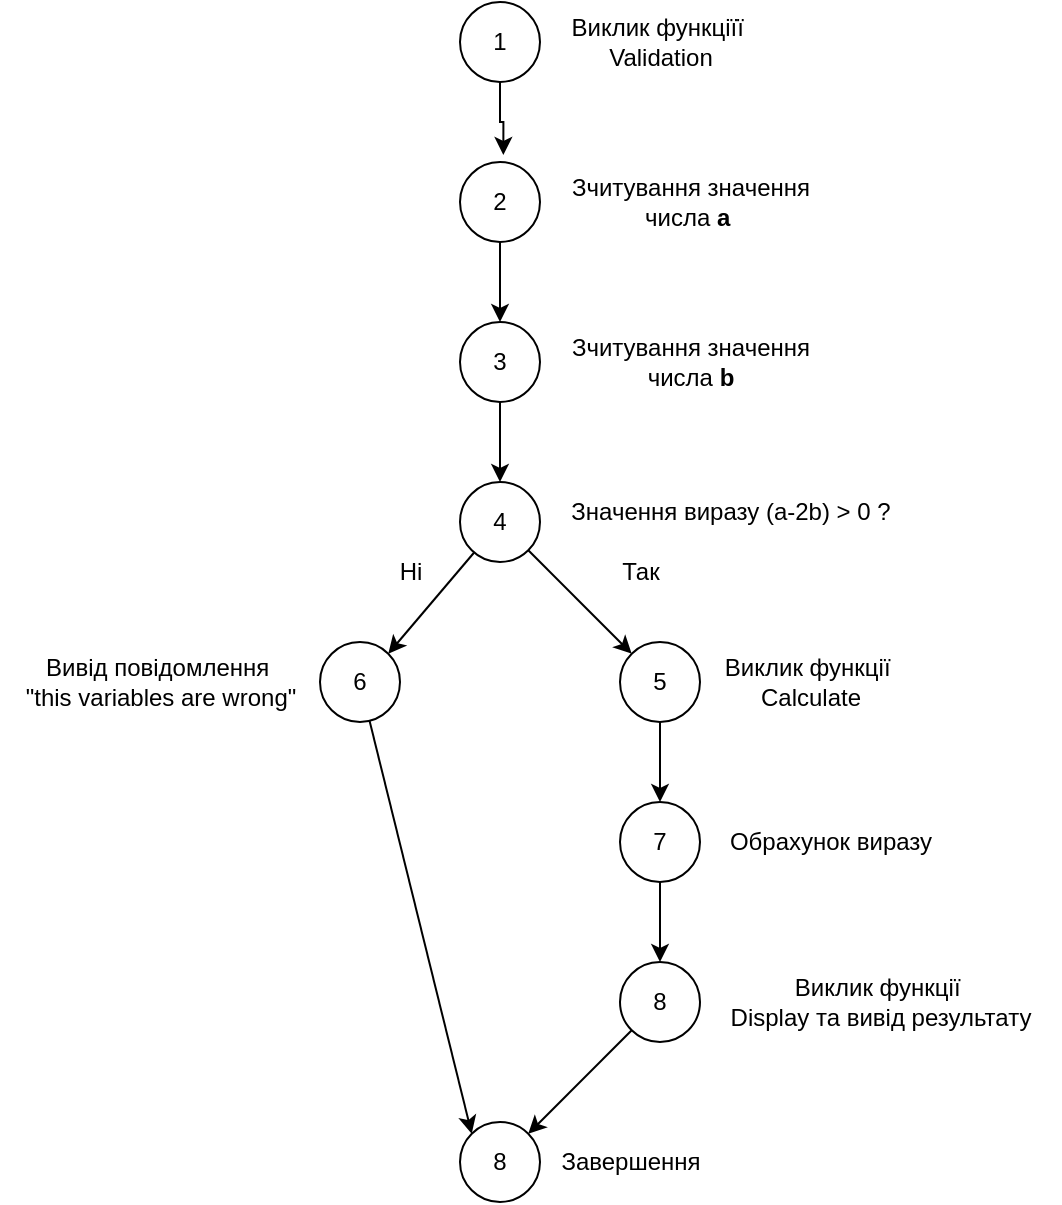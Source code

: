 <mxfile version="21.1.0" type="device">
  <diagram name="Страница 1" id="Y4JjuIU_WUD1opwg5xz9">
    <mxGraphModel dx="588" dy="361" grid="1" gridSize="10" guides="1" tooltips="1" connect="1" arrows="1" fold="1" page="1" pageScale="1" pageWidth="827" pageHeight="1169" math="0" shadow="0">
      <root>
        <mxCell id="0" />
        <mxCell id="1" parent="0" />
        <mxCell id="swO4v4rbnLAkL5PbUMj3-28" style="edgeStyle=orthogonalEdgeStyle;rounded=0;orthogonalLoop=1;jettySize=auto;html=1;entryX=0.542;entryY=-0.088;entryDx=0;entryDy=0;entryPerimeter=0;" edge="1" parent="1" source="swO4v4rbnLAkL5PbUMj3-1" target="swO4v4rbnLAkL5PbUMj3-3">
          <mxGeometry relative="1" as="geometry" />
        </mxCell>
        <mxCell id="swO4v4rbnLAkL5PbUMj3-1" value="1" style="ellipse;whiteSpace=wrap;html=1;aspect=fixed;" vertex="1" parent="1">
          <mxGeometry x="360" y="40" width="40" height="40" as="geometry" />
        </mxCell>
        <mxCell id="swO4v4rbnLAkL5PbUMj3-2" value="Виклик функціїї&amp;nbsp;&lt;br&gt;Validation" style="text;html=1;align=center;verticalAlign=middle;resizable=0;points=[];autosize=1;strokeColor=none;fillColor=none;" vertex="1" parent="1">
          <mxGeometry x="400" y="40" width="120" height="40" as="geometry" />
        </mxCell>
        <mxCell id="swO4v4rbnLAkL5PbUMj3-29" style="edgeStyle=orthogonalEdgeStyle;rounded=0;orthogonalLoop=1;jettySize=auto;html=1;entryX=0.5;entryY=0;entryDx=0;entryDy=0;" edge="1" parent="1" source="swO4v4rbnLAkL5PbUMj3-3" target="swO4v4rbnLAkL5PbUMj3-5">
          <mxGeometry relative="1" as="geometry" />
        </mxCell>
        <mxCell id="swO4v4rbnLAkL5PbUMj3-3" value="2" style="ellipse;whiteSpace=wrap;html=1;aspect=fixed;" vertex="1" parent="1">
          <mxGeometry x="360" y="120" width="40" height="40" as="geometry" />
        </mxCell>
        <mxCell id="swO4v4rbnLAkL5PbUMj3-4" value="Зчитування значення &lt;br&gt;числа &lt;b&gt;а&amp;nbsp;&lt;/b&gt;" style="text;html=1;align=center;verticalAlign=middle;resizable=0;points=[];autosize=1;strokeColor=none;fillColor=none;" vertex="1" parent="1">
          <mxGeometry x="400" y="120" width="150" height="40" as="geometry" />
        </mxCell>
        <mxCell id="swO4v4rbnLAkL5PbUMj3-30" style="edgeStyle=orthogonalEdgeStyle;rounded=0;orthogonalLoop=1;jettySize=auto;html=1;entryX=0.5;entryY=0;entryDx=0;entryDy=0;" edge="1" parent="1" source="swO4v4rbnLAkL5PbUMj3-5" target="swO4v4rbnLAkL5PbUMj3-7">
          <mxGeometry relative="1" as="geometry" />
        </mxCell>
        <mxCell id="swO4v4rbnLAkL5PbUMj3-5" value="3" style="ellipse;whiteSpace=wrap;html=1;aspect=fixed;" vertex="1" parent="1">
          <mxGeometry x="360" y="200" width="40" height="40" as="geometry" />
        </mxCell>
        <mxCell id="swO4v4rbnLAkL5PbUMj3-6" value="Зчитування значення&lt;br&gt;числа &lt;b&gt;b&lt;/b&gt;" style="text;html=1;align=center;verticalAlign=middle;resizable=0;points=[];autosize=1;strokeColor=none;fillColor=none;" vertex="1" parent="1">
          <mxGeometry x="400" y="200" width="150" height="40" as="geometry" />
        </mxCell>
        <mxCell id="swO4v4rbnLAkL5PbUMj3-13" style="rounded=0;orthogonalLoop=1;jettySize=auto;html=1;entryX=1;entryY=0;entryDx=0;entryDy=0;" edge="1" parent="1" source="swO4v4rbnLAkL5PbUMj3-7" target="swO4v4rbnLAkL5PbUMj3-11">
          <mxGeometry relative="1" as="geometry" />
        </mxCell>
        <mxCell id="swO4v4rbnLAkL5PbUMj3-14" style="rounded=0;orthogonalLoop=1;jettySize=auto;html=1;entryX=0;entryY=0;entryDx=0;entryDy=0;" edge="1" parent="1" source="swO4v4rbnLAkL5PbUMj3-7" target="swO4v4rbnLAkL5PbUMj3-9">
          <mxGeometry relative="1" as="geometry" />
        </mxCell>
        <mxCell id="swO4v4rbnLAkL5PbUMj3-7" value="4" style="ellipse;whiteSpace=wrap;html=1;aspect=fixed;" vertex="1" parent="1">
          <mxGeometry x="360" y="280" width="40" height="40" as="geometry" />
        </mxCell>
        <mxCell id="swO4v4rbnLAkL5PbUMj3-8" value="Значення виразу (a-2b) &amp;gt; 0 ?" style="text;html=1;align=center;verticalAlign=middle;resizable=0;points=[];autosize=1;strokeColor=none;fillColor=none;" vertex="1" parent="1">
          <mxGeometry x="400" y="280" width="190" height="30" as="geometry" />
        </mxCell>
        <mxCell id="swO4v4rbnLAkL5PbUMj3-22" style="edgeStyle=orthogonalEdgeStyle;rounded=0;orthogonalLoop=1;jettySize=auto;html=1;entryX=0.5;entryY=0;entryDx=0;entryDy=0;" edge="1" parent="1" source="swO4v4rbnLAkL5PbUMj3-9" target="swO4v4rbnLAkL5PbUMj3-18">
          <mxGeometry relative="1" as="geometry" />
        </mxCell>
        <mxCell id="swO4v4rbnLAkL5PbUMj3-9" value="5" style="ellipse;whiteSpace=wrap;html=1;aspect=fixed;" vertex="1" parent="1">
          <mxGeometry x="440" y="360" width="40" height="40" as="geometry" />
        </mxCell>
        <mxCell id="swO4v4rbnLAkL5PbUMj3-10" value="Так" style="text;html=1;align=center;verticalAlign=middle;resizable=0;points=[];autosize=1;strokeColor=none;fillColor=none;" vertex="1" parent="1">
          <mxGeometry x="430" y="310" width="40" height="30" as="geometry" />
        </mxCell>
        <mxCell id="swO4v4rbnLAkL5PbUMj3-27" style="rounded=0;orthogonalLoop=1;jettySize=auto;html=1;entryX=0;entryY=0;entryDx=0;entryDy=0;" edge="1" parent="1" source="swO4v4rbnLAkL5PbUMj3-11" target="swO4v4rbnLAkL5PbUMj3-24">
          <mxGeometry relative="1" as="geometry" />
        </mxCell>
        <mxCell id="swO4v4rbnLAkL5PbUMj3-11" value="6" style="ellipse;whiteSpace=wrap;html=1;aspect=fixed;" vertex="1" parent="1">
          <mxGeometry x="290" y="360" width="40" height="40" as="geometry" />
        </mxCell>
        <mxCell id="swO4v4rbnLAkL5PbUMj3-12" value="Ні" style="text;html=1;align=center;verticalAlign=middle;resizable=0;points=[];autosize=1;strokeColor=none;fillColor=none;" vertex="1" parent="1">
          <mxGeometry x="320" y="310" width="30" height="30" as="geometry" />
        </mxCell>
        <mxCell id="swO4v4rbnLAkL5PbUMj3-15" value="Виклик функції&amp;nbsp;&lt;br&gt;Calculate" style="text;html=1;align=center;verticalAlign=middle;resizable=0;points=[];autosize=1;strokeColor=none;fillColor=none;" vertex="1" parent="1">
          <mxGeometry x="480" y="360" width="110" height="40" as="geometry" />
        </mxCell>
        <mxCell id="swO4v4rbnLAkL5PbUMj3-17" value="Обрахунок виразу" style="text;html=1;align=center;verticalAlign=middle;resizable=0;points=[];autosize=1;strokeColor=none;fillColor=none;" vertex="1" parent="1">
          <mxGeometry x="480" y="445" width="130" height="30" as="geometry" />
        </mxCell>
        <mxCell id="swO4v4rbnLAkL5PbUMj3-23" style="edgeStyle=orthogonalEdgeStyle;rounded=0;orthogonalLoop=1;jettySize=auto;html=1;entryX=0.5;entryY=0;entryDx=0;entryDy=0;" edge="1" parent="1" source="swO4v4rbnLAkL5PbUMj3-18" target="swO4v4rbnLAkL5PbUMj3-20">
          <mxGeometry relative="1" as="geometry" />
        </mxCell>
        <mxCell id="swO4v4rbnLAkL5PbUMj3-18" value="7" style="ellipse;whiteSpace=wrap;html=1;aspect=fixed;" vertex="1" parent="1">
          <mxGeometry x="440" y="440" width="40" height="40" as="geometry" />
        </mxCell>
        <mxCell id="swO4v4rbnLAkL5PbUMj3-19" value="Вивід повідомлення&amp;nbsp;&lt;br&gt;&quot;this variables are wrong&quot;" style="text;html=1;align=center;verticalAlign=middle;resizable=0;points=[];autosize=1;strokeColor=none;fillColor=none;" vertex="1" parent="1">
          <mxGeometry x="130" y="360" width="160" height="40" as="geometry" />
        </mxCell>
        <mxCell id="swO4v4rbnLAkL5PbUMj3-26" style="rounded=0;orthogonalLoop=1;jettySize=auto;html=1;entryX=1;entryY=0;entryDx=0;entryDy=0;" edge="1" parent="1" source="swO4v4rbnLAkL5PbUMj3-20" target="swO4v4rbnLAkL5PbUMj3-24">
          <mxGeometry relative="1" as="geometry" />
        </mxCell>
        <mxCell id="swO4v4rbnLAkL5PbUMj3-20" value="8" style="ellipse;whiteSpace=wrap;html=1;aspect=fixed;" vertex="1" parent="1">
          <mxGeometry x="440" y="520" width="40" height="40" as="geometry" />
        </mxCell>
        <mxCell id="swO4v4rbnLAkL5PbUMj3-21" value="Виклик функції&amp;nbsp;&lt;br&gt;Display та вивід результату" style="text;html=1;align=center;verticalAlign=middle;resizable=0;points=[];autosize=1;strokeColor=none;fillColor=none;" vertex="1" parent="1">
          <mxGeometry x="480" y="520" width="180" height="40" as="geometry" />
        </mxCell>
        <mxCell id="swO4v4rbnLAkL5PbUMj3-24" value="8" style="ellipse;whiteSpace=wrap;html=1;aspect=fixed;" vertex="1" parent="1">
          <mxGeometry x="360" y="600" width="40" height="40" as="geometry" />
        </mxCell>
        <mxCell id="swO4v4rbnLAkL5PbUMj3-25" value="Завершення" style="text;html=1;align=center;verticalAlign=middle;resizable=0;points=[];autosize=1;strokeColor=none;fillColor=none;" vertex="1" parent="1">
          <mxGeometry x="400" y="605" width="90" height="30" as="geometry" />
        </mxCell>
      </root>
    </mxGraphModel>
  </diagram>
</mxfile>
